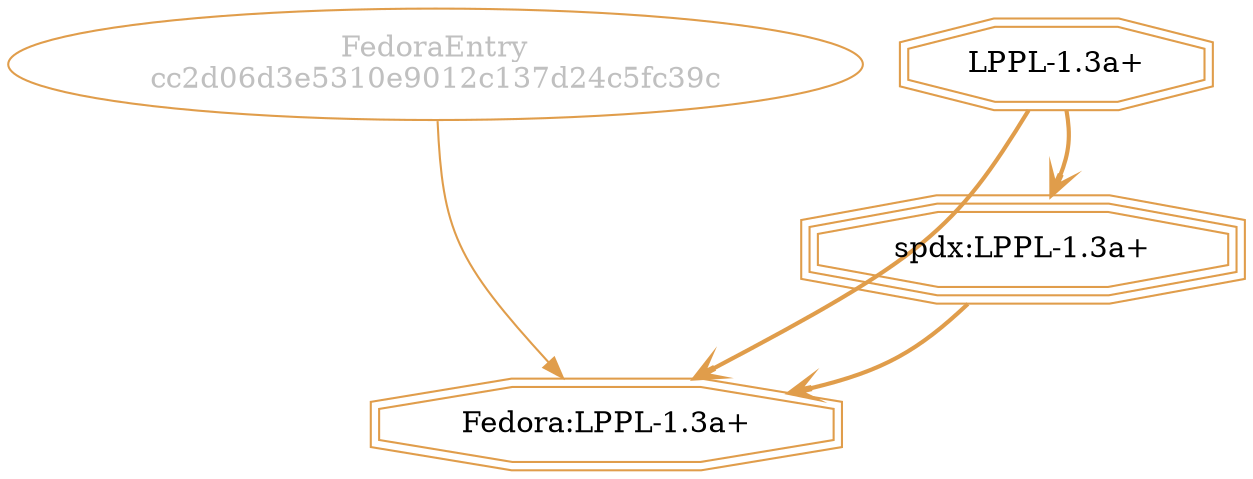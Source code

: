 strict digraph {
    node [shape=box];
    graph [splines=curved];
    7008 [label="FedoraEntry\ncc2d06d3e5310e9012c137d24c5fc39c"
         ,fontcolor=gray
         ,color="#e09d4b"
         ,fillcolor="beige;1"
         ,shape=ellipse];
    7009 [label="Fedora:LPPL-1.3a+"
         ,color="#e09d4b"
         ,shape=doubleoctagon];
    7010 [label="LPPL-1.3a+"
         ,color="#e09d4b"
         ,shape=doubleoctagon];
    7011 [label="spdx:LPPL-1.3a+"
         ,color="#e09d4b"
         ,shape=tripleoctagon];
    7008 -> 7009 [weight=0.5
                 ,color="#e09d4b"];
    7010 -> 7009 [style=bold
                 ,arrowhead=vee
                 ,weight=0.7
                 ,color="#e09d4b"];
    7010 -> 7011 [style=bold
                 ,arrowhead=vee
                 ,weight=0.7
                 ,color="#e09d4b"];
    7011 -> 7009 [style=bold
                 ,arrowhead=vee
                 ,weight=0.7
                 ,color="#e09d4b"];
}
